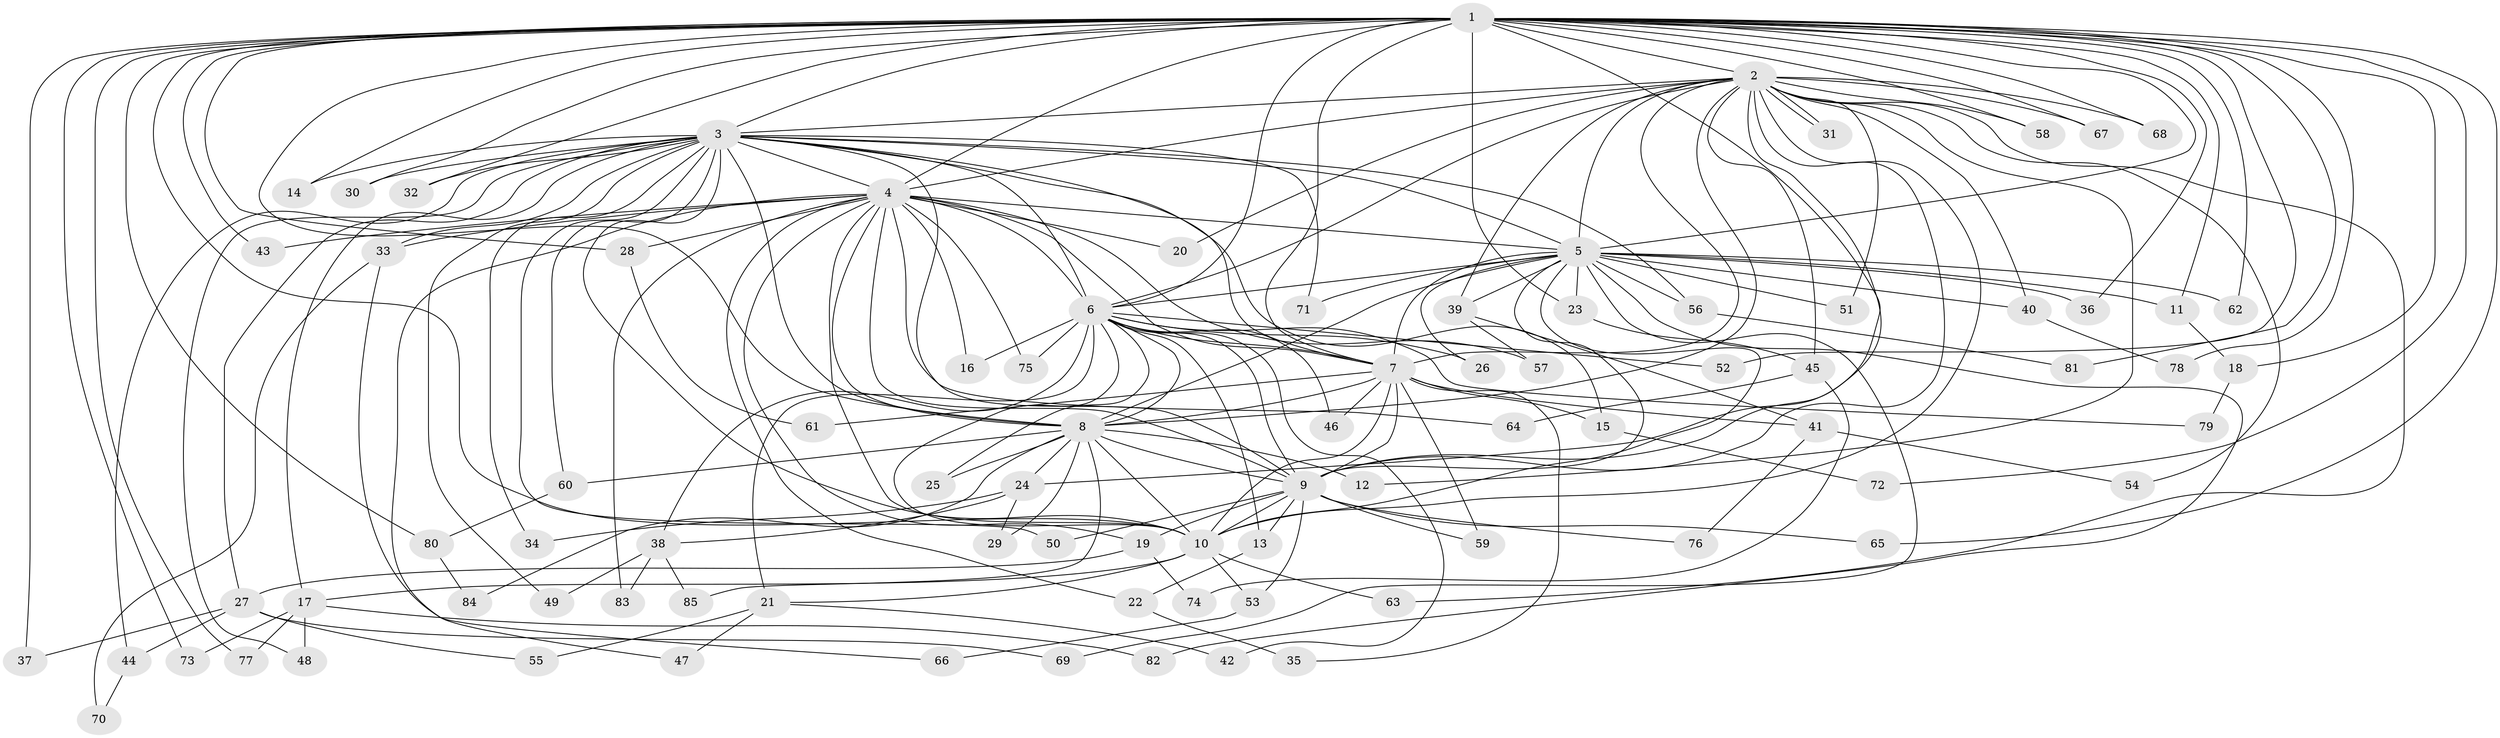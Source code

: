 // coarse degree distribution, {13: 0.018867924528301886, 17: 0.018867924528301886, 16: 0.018867924528301886, 23: 0.018867924528301886, 15: 0.018867924528301886, 19: 0.018867924528301886, 2: 0.5094339622641509, 3: 0.1320754716981132, 1: 0.05660377358490566, 5: 0.09433962264150944, 4: 0.07547169811320754, 6: 0.018867924528301886}
// Generated by graph-tools (version 1.1) at 2025/49/03/04/25 22:49:34]
// undirected, 85 vertices, 195 edges
graph export_dot {
  node [color=gray90,style=filled];
  1;
  2;
  3;
  4;
  5;
  6;
  7;
  8;
  9;
  10;
  11;
  12;
  13;
  14;
  15;
  16;
  17;
  18;
  19;
  20;
  21;
  22;
  23;
  24;
  25;
  26;
  27;
  28;
  29;
  30;
  31;
  32;
  33;
  34;
  35;
  36;
  37;
  38;
  39;
  40;
  41;
  42;
  43;
  44;
  45;
  46;
  47;
  48;
  49;
  50;
  51;
  52;
  53;
  54;
  55;
  56;
  57;
  58;
  59;
  60;
  61;
  62;
  63;
  64;
  65;
  66;
  67;
  68;
  69;
  70;
  71;
  72;
  73;
  74;
  75;
  76;
  77;
  78;
  79;
  80;
  81;
  82;
  83;
  84;
  85;
  1 -- 2;
  1 -- 3;
  1 -- 4;
  1 -- 5;
  1 -- 6;
  1 -- 7;
  1 -- 8;
  1 -- 9;
  1 -- 10;
  1 -- 11;
  1 -- 14;
  1 -- 18;
  1 -- 23;
  1 -- 28;
  1 -- 30;
  1 -- 32;
  1 -- 36;
  1 -- 37;
  1 -- 43;
  1 -- 52;
  1 -- 58;
  1 -- 62;
  1 -- 65;
  1 -- 67;
  1 -- 68;
  1 -- 72;
  1 -- 73;
  1 -- 77;
  1 -- 78;
  1 -- 80;
  1 -- 81;
  2 -- 3;
  2 -- 4;
  2 -- 5;
  2 -- 6;
  2 -- 7;
  2 -- 8;
  2 -- 9;
  2 -- 10;
  2 -- 12;
  2 -- 20;
  2 -- 24;
  2 -- 31;
  2 -- 31;
  2 -- 39;
  2 -- 40;
  2 -- 45;
  2 -- 51;
  2 -- 54;
  2 -- 58;
  2 -- 63;
  2 -- 67;
  2 -- 68;
  3 -- 4;
  3 -- 5;
  3 -- 6;
  3 -- 7;
  3 -- 8;
  3 -- 9;
  3 -- 10;
  3 -- 14;
  3 -- 15;
  3 -- 17;
  3 -- 27;
  3 -- 30;
  3 -- 32;
  3 -- 33;
  3 -- 34;
  3 -- 44;
  3 -- 48;
  3 -- 49;
  3 -- 50;
  3 -- 56;
  3 -- 60;
  3 -- 71;
  4 -- 5;
  4 -- 6;
  4 -- 7;
  4 -- 8;
  4 -- 9;
  4 -- 10;
  4 -- 16;
  4 -- 19;
  4 -- 20;
  4 -- 22;
  4 -- 28;
  4 -- 33;
  4 -- 43;
  4 -- 47;
  4 -- 57;
  4 -- 64;
  4 -- 75;
  4 -- 83;
  5 -- 6;
  5 -- 7;
  5 -- 8;
  5 -- 9;
  5 -- 10;
  5 -- 11;
  5 -- 23;
  5 -- 26;
  5 -- 36;
  5 -- 39;
  5 -- 40;
  5 -- 51;
  5 -- 56;
  5 -- 62;
  5 -- 69;
  5 -- 71;
  5 -- 82;
  6 -- 7;
  6 -- 8;
  6 -- 9;
  6 -- 10;
  6 -- 13;
  6 -- 16;
  6 -- 21;
  6 -- 25;
  6 -- 26;
  6 -- 38;
  6 -- 42;
  6 -- 46;
  6 -- 52;
  6 -- 75;
  6 -- 79;
  7 -- 8;
  7 -- 9;
  7 -- 10;
  7 -- 15;
  7 -- 35;
  7 -- 41;
  7 -- 46;
  7 -- 59;
  7 -- 61;
  8 -- 9;
  8 -- 10;
  8 -- 12;
  8 -- 24;
  8 -- 25;
  8 -- 29;
  8 -- 60;
  8 -- 84;
  8 -- 85;
  9 -- 10;
  9 -- 13;
  9 -- 19;
  9 -- 50;
  9 -- 53;
  9 -- 59;
  9 -- 65;
  9 -- 76;
  10 -- 17;
  10 -- 21;
  10 -- 53;
  10 -- 63;
  11 -- 18;
  13 -- 22;
  15 -- 72;
  17 -- 48;
  17 -- 73;
  17 -- 77;
  17 -- 82;
  18 -- 79;
  19 -- 27;
  19 -- 74;
  21 -- 42;
  21 -- 47;
  21 -- 55;
  22 -- 35;
  23 -- 45;
  24 -- 29;
  24 -- 34;
  24 -- 38;
  27 -- 37;
  27 -- 44;
  27 -- 55;
  27 -- 69;
  28 -- 61;
  33 -- 66;
  33 -- 70;
  38 -- 49;
  38 -- 83;
  38 -- 85;
  39 -- 41;
  39 -- 57;
  40 -- 78;
  41 -- 54;
  41 -- 76;
  44 -- 70;
  45 -- 64;
  45 -- 74;
  53 -- 66;
  56 -- 81;
  60 -- 80;
  80 -- 84;
}
